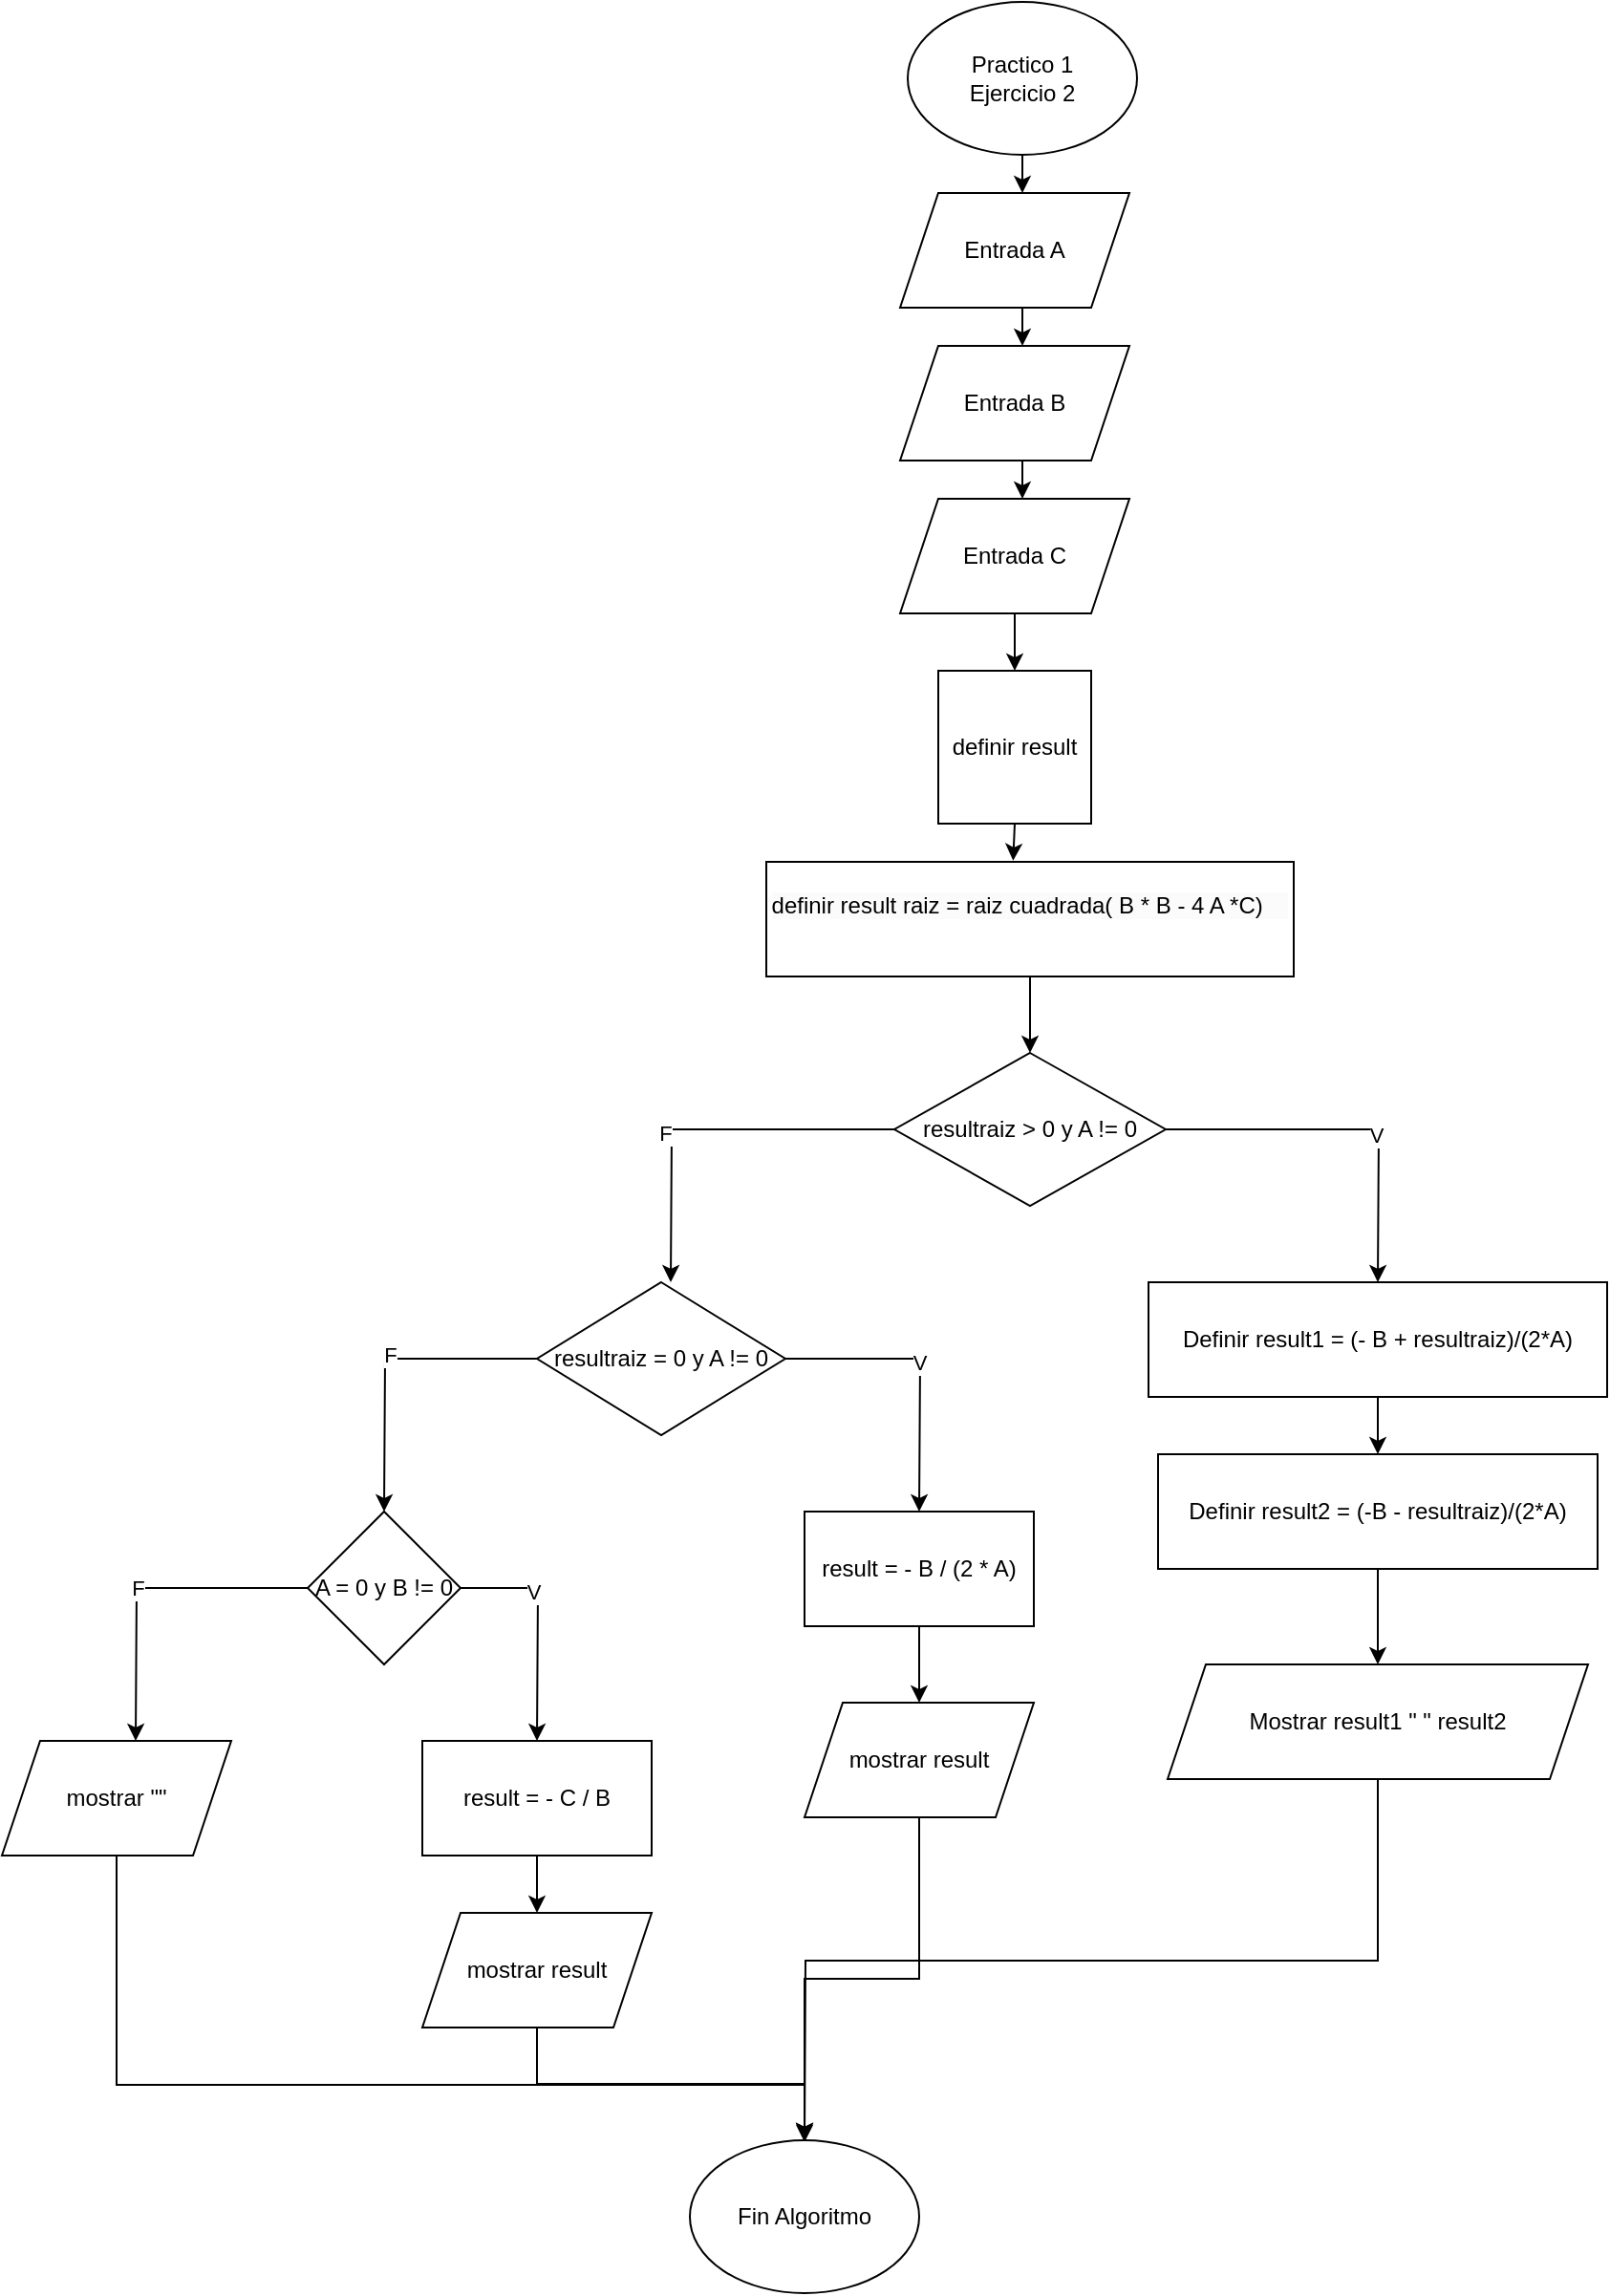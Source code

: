 <mxfile version="24.4.0" type="device">
  <diagram name="Página-1" id="azp4Ux9nPZnkAFxrU9k-">
    <mxGraphModel dx="2117" dy="653" grid="1" gridSize="10" guides="1" tooltips="1" connect="1" arrows="1" fold="1" page="1" pageScale="1" pageWidth="827" pageHeight="1169" math="0" shadow="0">
      <root>
        <mxCell id="0" />
        <mxCell id="1" parent="0" />
        <mxCell id="iKD9HUSS-iPHxMzPIIgB-5" style="edgeStyle=orthogonalEdgeStyle;rounded=0;orthogonalLoop=1;jettySize=auto;html=1;exitX=0.5;exitY=1;exitDx=0;exitDy=0;entryX=0.5;entryY=0;entryDx=0;entryDy=0;" parent="1" source="iKD9HUSS-iPHxMzPIIgB-1" edge="1">
          <mxGeometry relative="1" as="geometry">
            <mxPoint x="414" y="150" as="targetPoint" />
          </mxGeometry>
        </mxCell>
        <mxCell id="iKD9HUSS-iPHxMzPIIgB-1" value="Practico 1&lt;div&gt;Ejercicio 2&lt;/div&gt;" style="ellipse;whiteSpace=wrap;html=1;" parent="1" vertex="1">
          <mxGeometry x="354" y="50" width="120" height="80" as="geometry" />
        </mxCell>
        <mxCell id="iKD9HUSS-iPHxMzPIIgB-6" style="edgeStyle=orthogonalEdgeStyle;rounded=0;orthogonalLoop=1;jettySize=auto;html=1;exitX=0.5;exitY=1;exitDx=0;exitDy=0;entryX=0.5;entryY=0;entryDx=0;entryDy=0;" parent="1" edge="1">
          <mxGeometry relative="1" as="geometry">
            <mxPoint x="414" y="210" as="sourcePoint" />
            <mxPoint x="414" y="230" as="targetPoint" />
          </mxGeometry>
        </mxCell>
        <mxCell id="iKD9HUSS-iPHxMzPIIgB-7" style="edgeStyle=orthogonalEdgeStyle;rounded=0;orthogonalLoop=1;jettySize=auto;html=1;exitX=0.5;exitY=1;exitDx=0;exitDy=0;entryX=0.5;entryY=0;entryDx=0;entryDy=0;" parent="1" edge="1">
          <mxGeometry relative="1" as="geometry">
            <mxPoint x="414" y="290" as="sourcePoint" />
            <mxPoint x="414" y="310" as="targetPoint" />
          </mxGeometry>
        </mxCell>
        <mxCell id="Dk0IfHKpR90WKJzXkQbg-8" style="edgeStyle=orthogonalEdgeStyle;rounded=0;orthogonalLoop=1;jettySize=auto;html=1;exitX=0.5;exitY=1;exitDx=0;exitDy=0;entryX=0.5;entryY=0;entryDx=0;entryDy=0;" edge="1" parent="1" source="Dk0IfHKpR90WKJzXkQbg-1" target="Dk0IfHKpR90WKJzXkQbg-4">
          <mxGeometry relative="1" as="geometry" />
        </mxCell>
        <mxCell id="Dk0IfHKpR90WKJzXkQbg-1" value="Entrada C" style="shape=parallelogram;perimeter=parallelogramPerimeter;whiteSpace=wrap;html=1;fixedSize=1;" vertex="1" parent="1">
          <mxGeometry x="350" y="310" width="120" height="60" as="geometry" />
        </mxCell>
        <mxCell id="Dk0IfHKpR90WKJzXkQbg-2" value="Entrada B" style="shape=parallelogram;perimeter=parallelogramPerimeter;whiteSpace=wrap;html=1;fixedSize=1;" vertex="1" parent="1">
          <mxGeometry x="350" y="230" width="120" height="60" as="geometry" />
        </mxCell>
        <mxCell id="Dk0IfHKpR90WKJzXkQbg-3" value="Entrada A" style="shape=parallelogram;perimeter=parallelogramPerimeter;whiteSpace=wrap;html=1;fixedSize=1;" vertex="1" parent="1">
          <mxGeometry x="350" y="150" width="120" height="60" as="geometry" />
        </mxCell>
        <mxCell id="Dk0IfHKpR90WKJzXkQbg-4" value="definir result" style="whiteSpace=wrap;html=1;aspect=fixed;" vertex="1" parent="1">
          <mxGeometry x="370" y="400" width="80" height="80" as="geometry" />
        </mxCell>
        <mxCell id="Dk0IfHKpR90WKJzXkQbg-10" style="edgeStyle=orthogonalEdgeStyle;rounded=0;orthogonalLoop=1;jettySize=auto;html=1;exitX=0.5;exitY=1;exitDx=0;exitDy=0;" edge="1" parent="1" source="Dk0IfHKpR90WKJzXkQbg-6" target="Dk0IfHKpR90WKJzXkQbg-11">
          <mxGeometry relative="1" as="geometry">
            <mxPoint x="418" y="640" as="targetPoint" />
          </mxGeometry>
        </mxCell>
        <mxCell id="Dk0IfHKpR90WKJzXkQbg-6" value="&#xa;&lt;span style=&quot;color: rgb(0, 0, 0); font-family: Helvetica; font-size: 12px; font-style: normal; font-variant-ligatures: normal; font-variant-caps: normal; font-weight: 400; letter-spacing: normal; orphans: 2; text-align: center; text-indent: 0px; text-transform: none; widows: 2; word-spacing: 0px; -webkit-text-stroke-width: 0px; white-space: normal; background-color: rgb(251, 251, 251); text-decoration-thickness: initial; text-decoration-style: initial; text-decoration-color: initial; display: inline !important; float: none;&quot;&gt;definir result raiz = raiz cuadrada( B * B - 4 A *C)&lt;/span&gt;&lt;span style=&quot;forced-color-adjust: none; color: rgb(0, 0, 0); font-family: Helvetica; font-size: 12px; font-style: normal; font-variant-ligatures: normal; font-variant-caps: normal; font-weight: 400; letter-spacing: normal; orphans: 2; text-align: center; text-indent: 0px; text-transform: none; widows: 2; word-spacing: 0px; -webkit-text-stroke-width: 0px; background-color: rgb(251, 251, 251); text-decoration-thickness: initial; text-decoration-style: initial; text-decoration-color: initial; white-space: pre;&quot;&gt;&lt;span style=&quot;white-space: pre;&quot;&gt;&amp;nbsp;&amp;nbsp;&amp;nbsp;&amp;nbsp;&lt;/span&gt;&lt;/span&gt;&#xa;&#xa;" style="whiteSpace=wrap;html=1;" vertex="1" parent="1">
          <mxGeometry x="280" y="500" width="276" height="60" as="geometry" />
        </mxCell>
        <mxCell id="Dk0IfHKpR90WKJzXkQbg-9" style="edgeStyle=orthogonalEdgeStyle;rounded=0;orthogonalLoop=1;jettySize=auto;html=1;exitX=0.5;exitY=1;exitDx=0;exitDy=0;entryX=0.468;entryY=-0.01;entryDx=0;entryDy=0;entryPerimeter=0;" edge="1" parent="1" source="Dk0IfHKpR90WKJzXkQbg-4" target="Dk0IfHKpR90WKJzXkQbg-6">
          <mxGeometry relative="1" as="geometry" />
        </mxCell>
        <mxCell id="Dk0IfHKpR90WKJzXkQbg-12" style="edgeStyle=orthogonalEdgeStyle;rounded=0;orthogonalLoop=1;jettySize=auto;html=1;exitX=1;exitY=0.5;exitDx=0;exitDy=0;" edge="1" parent="1" source="Dk0IfHKpR90WKJzXkQbg-11">
          <mxGeometry relative="1" as="geometry">
            <mxPoint x="600" y="720" as="targetPoint" />
          </mxGeometry>
        </mxCell>
        <mxCell id="Dk0IfHKpR90WKJzXkQbg-14" value="V" style="edgeLabel;html=1;align=center;verticalAlign=middle;resizable=0;points=[];" vertex="1" connectable="0" parent="Dk0IfHKpR90WKJzXkQbg-12">
          <mxGeometry x="0.194" y="-2" relative="1" as="geometry">
            <mxPoint as="offset" />
          </mxGeometry>
        </mxCell>
        <mxCell id="Dk0IfHKpR90WKJzXkQbg-13" style="edgeStyle=orthogonalEdgeStyle;rounded=0;orthogonalLoop=1;jettySize=auto;html=1;exitX=0;exitY=0.5;exitDx=0;exitDy=0;" edge="1" parent="1" source="Dk0IfHKpR90WKJzXkQbg-11">
          <mxGeometry relative="1" as="geometry">
            <mxPoint x="230" y="720" as="targetPoint" />
          </mxGeometry>
        </mxCell>
        <mxCell id="Dk0IfHKpR90WKJzXkQbg-15" value="F" style="edgeLabel;html=1;align=center;verticalAlign=middle;resizable=0;points=[];" vertex="1" connectable="0" parent="Dk0IfHKpR90WKJzXkQbg-13">
          <mxGeometry x="0.204" y="-4" relative="1" as="geometry">
            <mxPoint as="offset" />
          </mxGeometry>
        </mxCell>
        <mxCell id="Dk0IfHKpR90WKJzXkQbg-11" value="resultraiz &amp;gt; 0 y A != 0" style="rhombus;whiteSpace=wrap;html=1;" vertex="1" parent="1">
          <mxGeometry x="347" y="600" width="142" height="80" as="geometry" />
        </mxCell>
        <mxCell id="Dk0IfHKpR90WKJzXkQbg-18" style="edgeStyle=orthogonalEdgeStyle;rounded=0;orthogonalLoop=1;jettySize=auto;html=1;exitX=0.5;exitY=1;exitDx=0;exitDy=0;entryX=0.5;entryY=0;entryDx=0;entryDy=0;" edge="1" parent="1" source="Dk0IfHKpR90WKJzXkQbg-16" target="Dk0IfHKpR90WKJzXkQbg-17">
          <mxGeometry relative="1" as="geometry" />
        </mxCell>
        <mxCell id="Dk0IfHKpR90WKJzXkQbg-16" value="Definir result1 = (- B + resultraiz)/(2*A)" style="rounded=0;whiteSpace=wrap;html=1;" vertex="1" parent="1">
          <mxGeometry x="480" y="720" width="240" height="60" as="geometry" />
        </mxCell>
        <mxCell id="Dk0IfHKpR90WKJzXkQbg-19" style="edgeStyle=orthogonalEdgeStyle;rounded=0;orthogonalLoop=1;jettySize=auto;html=1;exitX=0.5;exitY=1;exitDx=0;exitDy=0;" edge="1" parent="1" source="Dk0IfHKpR90WKJzXkQbg-17" target="Dk0IfHKpR90WKJzXkQbg-20">
          <mxGeometry relative="1" as="geometry">
            <mxPoint x="600" y="910" as="targetPoint" />
          </mxGeometry>
        </mxCell>
        <mxCell id="Dk0IfHKpR90WKJzXkQbg-17" value="Definir result2 = (-B - resultraiz)/(2*A)" style="rounded=0;whiteSpace=wrap;html=1;" vertex="1" parent="1">
          <mxGeometry x="485" y="810" width="230" height="60" as="geometry" />
        </mxCell>
        <mxCell id="Dk0IfHKpR90WKJzXkQbg-43" style="edgeStyle=orthogonalEdgeStyle;rounded=0;orthogonalLoop=1;jettySize=auto;html=1;exitX=0.5;exitY=1;exitDx=0;exitDy=0;" edge="1" parent="1" source="Dk0IfHKpR90WKJzXkQbg-20">
          <mxGeometry relative="1" as="geometry">
            <mxPoint x="300" y="1170" as="targetPoint" />
          </mxGeometry>
        </mxCell>
        <mxCell id="Dk0IfHKpR90WKJzXkQbg-20" value="Mostrar result1 &quot; &quot; result2" style="shape=parallelogram;perimeter=parallelogramPerimeter;whiteSpace=wrap;html=1;fixedSize=1;" vertex="1" parent="1">
          <mxGeometry x="490" y="920" width="220" height="60" as="geometry" />
        </mxCell>
        <mxCell id="Dk0IfHKpR90WKJzXkQbg-22" style="edgeStyle=orthogonalEdgeStyle;rounded=0;orthogonalLoop=1;jettySize=auto;html=1;exitX=1;exitY=0.5;exitDx=0;exitDy=0;" edge="1" parent="1" source="Dk0IfHKpR90WKJzXkQbg-21">
          <mxGeometry relative="1" as="geometry">
            <mxPoint x="360" y="840" as="targetPoint" />
          </mxGeometry>
        </mxCell>
        <mxCell id="Dk0IfHKpR90WKJzXkQbg-24" value="V" style="edgeLabel;html=1;align=center;verticalAlign=middle;resizable=0;points=[];" vertex="1" connectable="0" parent="Dk0IfHKpR90WKJzXkQbg-22">
          <mxGeometry x="-0.039" y="-1" relative="1" as="geometry">
            <mxPoint as="offset" />
          </mxGeometry>
        </mxCell>
        <mxCell id="Dk0IfHKpR90WKJzXkQbg-23" style="edgeStyle=orthogonalEdgeStyle;rounded=0;orthogonalLoop=1;jettySize=auto;html=1;exitX=0;exitY=0.5;exitDx=0;exitDy=0;" edge="1" parent="1" source="Dk0IfHKpR90WKJzXkQbg-21">
          <mxGeometry relative="1" as="geometry">
            <mxPoint x="80" y="840" as="targetPoint" />
          </mxGeometry>
        </mxCell>
        <mxCell id="Dk0IfHKpR90WKJzXkQbg-25" value="F" style="edgeLabel;html=1;align=center;verticalAlign=middle;resizable=0;points=[];" vertex="1" connectable="0" parent="Dk0IfHKpR90WKJzXkQbg-23">
          <mxGeometry x="-0.032" y="-2" relative="1" as="geometry">
            <mxPoint as="offset" />
          </mxGeometry>
        </mxCell>
        <mxCell id="Dk0IfHKpR90WKJzXkQbg-21" value="resultraiz = 0 y A != 0" style="rhombus;whiteSpace=wrap;html=1;" vertex="1" parent="1">
          <mxGeometry x="160" y="720" width="130" height="80" as="geometry" />
        </mxCell>
        <mxCell id="Dk0IfHKpR90WKJzXkQbg-27" style="edgeStyle=orthogonalEdgeStyle;rounded=0;orthogonalLoop=1;jettySize=auto;html=1;exitX=0.5;exitY=1;exitDx=0;exitDy=0;" edge="1" parent="1" source="Dk0IfHKpR90WKJzXkQbg-26" target="Dk0IfHKpR90WKJzXkQbg-28">
          <mxGeometry relative="1" as="geometry">
            <mxPoint x="360" y="940" as="targetPoint" />
          </mxGeometry>
        </mxCell>
        <mxCell id="Dk0IfHKpR90WKJzXkQbg-26" value="result = - B / (2 * A)" style="rounded=0;whiteSpace=wrap;html=1;" vertex="1" parent="1">
          <mxGeometry x="300" y="840" width="120" height="60" as="geometry" />
        </mxCell>
        <mxCell id="Dk0IfHKpR90WKJzXkQbg-42" style="edgeStyle=orthogonalEdgeStyle;rounded=0;orthogonalLoop=1;jettySize=auto;html=1;exitX=0.5;exitY=1;exitDx=0;exitDy=0;" edge="1" parent="1" source="Dk0IfHKpR90WKJzXkQbg-28" target="Dk0IfHKpR90WKJzXkQbg-38">
          <mxGeometry relative="1" as="geometry" />
        </mxCell>
        <mxCell id="Dk0IfHKpR90WKJzXkQbg-28" value="mostrar result" style="shape=parallelogram;perimeter=parallelogramPerimeter;whiteSpace=wrap;html=1;fixedSize=1;" vertex="1" parent="1">
          <mxGeometry x="300" y="940" width="120" height="60" as="geometry" />
        </mxCell>
        <mxCell id="Dk0IfHKpR90WKJzXkQbg-30" style="edgeStyle=orthogonalEdgeStyle;rounded=0;orthogonalLoop=1;jettySize=auto;html=1;exitX=0;exitY=0.5;exitDx=0;exitDy=0;" edge="1" parent="1" source="Dk0IfHKpR90WKJzXkQbg-29">
          <mxGeometry relative="1" as="geometry">
            <mxPoint x="-50" y="960" as="targetPoint" />
          </mxGeometry>
        </mxCell>
        <mxCell id="Dk0IfHKpR90WKJzXkQbg-33" value="F" style="edgeLabel;html=1;align=center;verticalAlign=middle;resizable=0;points=[];" vertex="1" connectable="0" parent="Dk0IfHKpR90WKJzXkQbg-30">
          <mxGeometry x="0.048" relative="1" as="geometry">
            <mxPoint as="offset" />
          </mxGeometry>
        </mxCell>
        <mxCell id="Dk0IfHKpR90WKJzXkQbg-31" style="edgeStyle=orthogonalEdgeStyle;rounded=0;orthogonalLoop=1;jettySize=auto;html=1;exitX=1;exitY=0.5;exitDx=0;exitDy=0;" edge="1" parent="1" source="Dk0IfHKpR90WKJzXkQbg-29">
          <mxGeometry relative="1" as="geometry">
            <mxPoint x="160" y="960" as="targetPoint" />
          </mxGeometry>
        </mxCell>
        <mxCell id="Dk0IfHKpR90WKJzXkQbg-32" value="V" style="edgeLabel;html=1;align=center;verticalAlign=middle;resizable=0;points=[];" vertex="1" connectable="0" parent="Dk0IfHKpR90WKJzXkQbg-31">
          <mxGeometry x="-0.366" y="-2" relative="1" as="geometry">
            <mxPoint as="offset" />
          </mxGeometry>
        </mxCell>
        <mxCell id="Dk0IfHKpR90WKJzXkQbg-29" value="A = 0 y B != 0" style="rhombus;whiteSpace=wrap;html=1;" vertex="1" parent="1">
          <mxGeometry x="40" y="840" width="80" height="80" as="geometry" />
        </mxCell>
        <mxCell id="Dk0IfHKpR90WKJzXkQbg-36" style="edgeStyle=orthogonalEdgeStyle;rounded=0;orthogonalLoop=1;jettySize=auto;html=1;exitX=0.5;exitY=1;exitDx=0;exitDy=0;" edge="1" parent="1" source="Dk0IfHKpR90WKJzXkQbg-34" target="Dk0IfHKpR90WKJzXkQbg-35">
          <mxGeometry relative="1" as="geometry" />
        </mxCell>
        <mxCell id="Dk0IfHKpR90WKJzXkQbg-34" value="result = - C / B" style="rounded=0;whiteSpace=wrap;html=1;" vertex="1" parent="1">
          <mxGeometry x="100" y="960" width="120" height="60" as="geometry" />
        </mxCell>
        <mxCell id="Dk0IfHKpR90WKJzXkQbg-41" style="edgeStyle=orthogonalEdgeStyle;rounded=0;orthogonalLoop=1;jettySize=auto;html=1;exitX=0.5;exitY=1;exitDx=0;exitDy=0;" edge="1" parent="1" source="Dk0IfHKpR90WKJzXkQbg-35" target="Dk0IfHKpR90WKJzXkQbg-38">
          <mxGeometry relative="1" as="geometry" />
        </mxCell>
        <mxCell id="Dk0IfHKpR90WKJzXkQbg-35" value="mostrar result" style="shape=parallelogram;perimeter=parallelogramPerimeter;whiteSpace=wrap;html=1;fixedSize=1;" vertex="1" parent="1">
          <mxGeometry x="100" y="1050" width="120" height="60" as="geometry" />
        </mxCell>
        <mxCell id="Dk0IfHKpR90WKJzXkQbg-40" style="edgeStyle=orthogonalEdgeStyle;rounded=0;orthogonalLoop=1;jettySize=auto;html=1;exitX=0.5;exitY=1;exitDx=0;exitDy=0;" edge="1" parent="1" source="Dk0IfHKpR90WKJzXkQbg-37" target="Dk0IfHKpR90WKJzXkQbg-38">
          <mxGeometry relative="1" as="geometry">
            <Array as="points">
              <mxPoint x="-60" y="1140" />
              <mxPoint x="300" y="1140" />
            </Array>
          </mxGeometry>
        </mxCell>
        <mxCell id="Dk0IfHKpR90WKJzXkQbg-37" value="mostrar &quot;&quot;" style="shape=parallelogram;perimeter=parallelogramPerimeter;whiteSpace=wrap;html=1;fixedSize=1;" vertex="1" parent="1">
          <mxGeometry x="-120" y="960" width="120" height="60" as="geometry" />
        </mxCell>
        <mxCell id="Dk0IfHKpR90WKJzXkQbg-38" value="Fin Algoritmo" style="ellipse;whiteSpace=wrap;html=1;" vertex="1" parent="1">
          <mxGeometry x="240" y="1169" width="120" height="80" as="geometry" />
        </mxCell>
      </root>
    </mxGraphModel>
  </diagram>
</mxfile>
